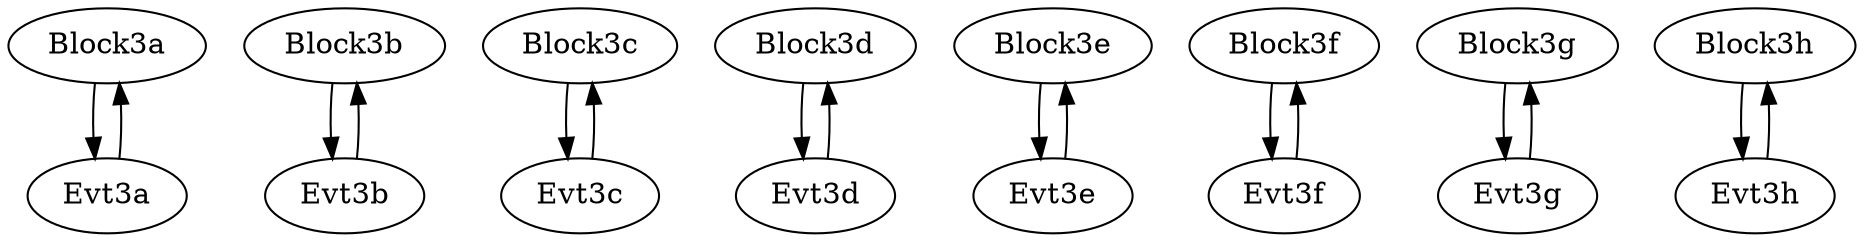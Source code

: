 digraph pps_all3 {
graph [name=pps_all3]
edge [type=defdst]
node [cpu=3 fid=1 toffs=0 tef=0 tperiod=1000000000]
Block3a[type=block pattern=PPS3a patexit=1 qlo=1]
Evt3a[type=tmsg pattern=PPS3a patentry=1 gid=13 evtno=213 par=48]
Block3a->Evt3a->Block3a

Block3b[type=block pattern=PPS3b patexit=1 qlo=1]
Evt3b[type=tmsg pattern=PPS3b patentry=1 gid=13 evtno=213 par=49]
Block3b->Evt3b->Block3b

Block3c[type=block pattern=PPS3c patexit=1 qlo=1]
Evt3c[type=tmsg pattern=PPS3c patentry=1 gid=13 evtno=213 par=50]
Block3c->Evt3c->Block3c

Block3d[type=block pattern=PPS3d patexit=1 qlo=1]
Evt3d[type=tmsg pattern=PPS3d patentry=1 gid=13 evtno=213 par=51]
Block3d->Evt3d->Block3d

Block3e[type=block pattern=PPS3e patexit=1 qlo=1]
Evt3e[type=tmsg pattern=PPS3e patentry=1 gid=13 evtno=213 par=52]
Block3e->Evt3e->Block3e

Block3f[type=block pattern=PPS3f patexit=1 qlo=1]
Evt3f[type=tmsg pattern=PPS3f patentry=1 gid=13 evtno=213 par=53]
Block3f->Evt3f->Block3f

Block3g[type=block pattern=PPS3g patexit=1 qlo=1]
Evt3g[type=tmsg pattern=PPS3g patentry=1 gid=13 evtno=213 par=54]
Block3g->Evt3g->Block3g

Block3h[type=block pattern=PPS3h patexit=1 qlo=1]
Evt3h[type=tmsg pattern=PPS3h patentry=1 gid=13 evtno=213 par=55]
Block3h->Evt3h->Block3h
}

